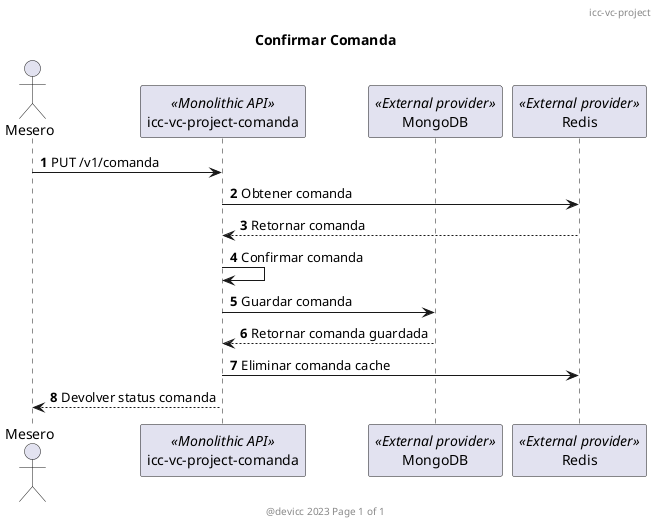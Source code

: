 @startuml order-confirm
autonumber

actor "Mesero" as MESERO

title Confirmar Comanda

participant "icc-vc-project-comanda" as APICOMANDA <<Monolithic API>>
participant "MongoDB" as MONGO <<External provider>>
participant "Redis" as REDIS <<External provider>>


MESERO -> APICOMANDA : PUT /v1/comanda
APICOMANDA -> REDIS : Obtener comanda
REDIS --> APICOMANDA : Retornar comanda
APICOMANDA -> APICOMANDA : Confirmar comanda
APICOMANDA -> MONGO : Guardar comanda
MONGO --> APICOMANDA : Retornar comanda guardada
APICOMANDA -> REDIS : Eliminar comanda cache

APICOMANDA --> MESERO : Devolver status comanda

footer @devicc 2023 Page %page% of %lastpage%
header icc-vc-project
' !theme blueprint

@enduml
